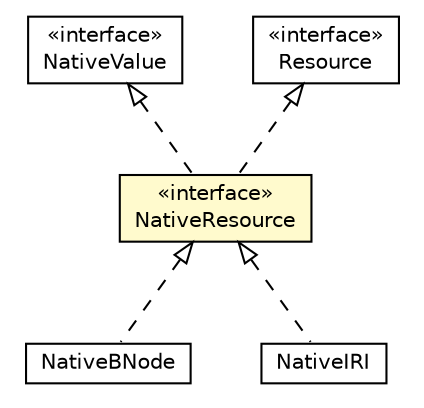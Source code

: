 #!/usr/local/bin/dot
#
# Class diagram 
# Generated by UMLGraph version R5_6-24-gf6e263 (http://www.umlgraph.org/)
#

digraph G {
	edge [fontname="Helvetica",fontsize=10,labelfontname="Helvetica",labelfontsize=10];
	node [fontname="Helvetica",fontsize=10,shape=plaintext];
	nodesep=0.25;
	ranksep=0.5;
	// org.universAAL.context.rdf4j.sail.model.NativeValue
	c4273 [label=<<table title="org.universAAL.context.rdf4j.sail.model.NativeValue" border="0" cellborder="1" cellspacing="0" cellpadding="2" port="p" href="./NativeValue.html">
		<tr><td><table border="0" cellspacing="0" cellpadding="1">
<tr><td align="center" balign="center"> &#171;interface&#187; </td></tr>
<tr><td align="center" balign="center"> NativeValue </td></tr>
		</table></td></tr>
		</table>>, URL="./NativeValue.html", fontname="Helvetica", fontcolor="black", fontsize=10.0];
	// org.universAAL.context.rdf4j.sail.model.NativeBNode
	c4274 [label=<<table title="org.universAAL.context.rdf4j.sail.model.NativeBNode" border="0" cellborder="1" cellspacing="0" cellpadding="2" port="p" href="./NativeBNode.html">
		<tr><td><table border="0" cellspacing="0" cellpadding="1">
<tr><td align="center" balign="center"> NativeBNode </td></tr>
		</table></td></tr>
		</table>>, URL="./NativeBNode.html", fontname="Helvetica", fontcolor="black", fontsize=10.0];
	// org.universAAL.context.rdf4j.sail.model.NativeResource
	c4275 [label=<<table title="org.universAAL.context.rdf4j.sail.model.NativeResource" border="0" cellborder="1" cellspacing="0" cellpadding="2" port="p" bgcolor="lemonChiffon" href="./NativeResource.html">
		<tr><td><table border="0" cellspacing="0" cellpadding="1">
<tr><td align="center" balign="center"> &#171;interface&#187; </td></tr>
<tr><td align="center" balign="center"> NativeResource </td></tr>
		</table></td></tr>
		</table>>, URL="./NativeResource.html", fontname="Helvetica", fontcolor="black", fontsize=10.0];
	// org.universAAL.context.rdf4j.sail.model.NativeIRI
	c4276 [label=<<table title="org.universAAL.context.rdf4j.sail.model.NativeIRI" border="0" cellborder="1" cellspacing="0" cellpadding="2" port="p" href="./NativeIRI.html">
		<tr><td><table border="0" cellspacing="0" cellpadding="1">
<tr><td align="center" balign="center"> NativeIRI </td></tr>
		</table></td></tr>
		</table>>, URL="./NativeIRI.html", fontname="Helvetica", fontcolor="black", fontsize=10.0];
	//org.universAAL.context.rdf4j.sail.model.NativeBNode implements org.universAAL.context.rdf4j.sail.model.NativeResource
	c4275:p -> c4274:p [dir=back,arrowtail=empty,style=dashed];
	//org.universAAL.context.rdf4j.sail.model.NativeResource implements org.universAAL.context.rdf4j.sail.model.NativeValue
	c4273:p -> c4275:p [dir=back,arrowtail=empty,style=dashed];
	//org.universAAL.context.rdf4j.sail.model.NativeResource implements org.eclipse.rdf4j.model.Resource
	c4318:p -> c4275:p [dir=back,arrowtail=empty,style=dashed];
	//org.universAAL.context.rdf4j.sail.model.NativeIRI implements org.universAAL.context.rdf4j.sail.model.NativeResource
	c4275:p -> c4276:p [dir=back,arrowtail=empty,style=dashed];
	// org.eclipse.rdf4j.model.Resource
	c4318 [label=<<table title="org.eclipse.rdf4j.model.Resource" border="0" cellborder="1" cellspacing="0" cellpadding="2" port="p" href="http://java.sun.com/j2se/1.4.2/docs/api/org/eclipse/rdf4j/model/Resource.html">
		<tr><td><table border="0" cellspacing="0" cellpadding="1">
<tr><td align="center" balign="center"> &#171;interface&#187; </td></tr>
<tr><td align="center" balign="center"> Resource </td></tr>
		</table></td></tr>
		</table>>, URL="http://java.sun.com/j2se/1.4.2/docs/api/org/eclipse/rdf4j/model/Resource.html", fontname="Helvetica", fontcolor="black", fontsize=10.0];
}

